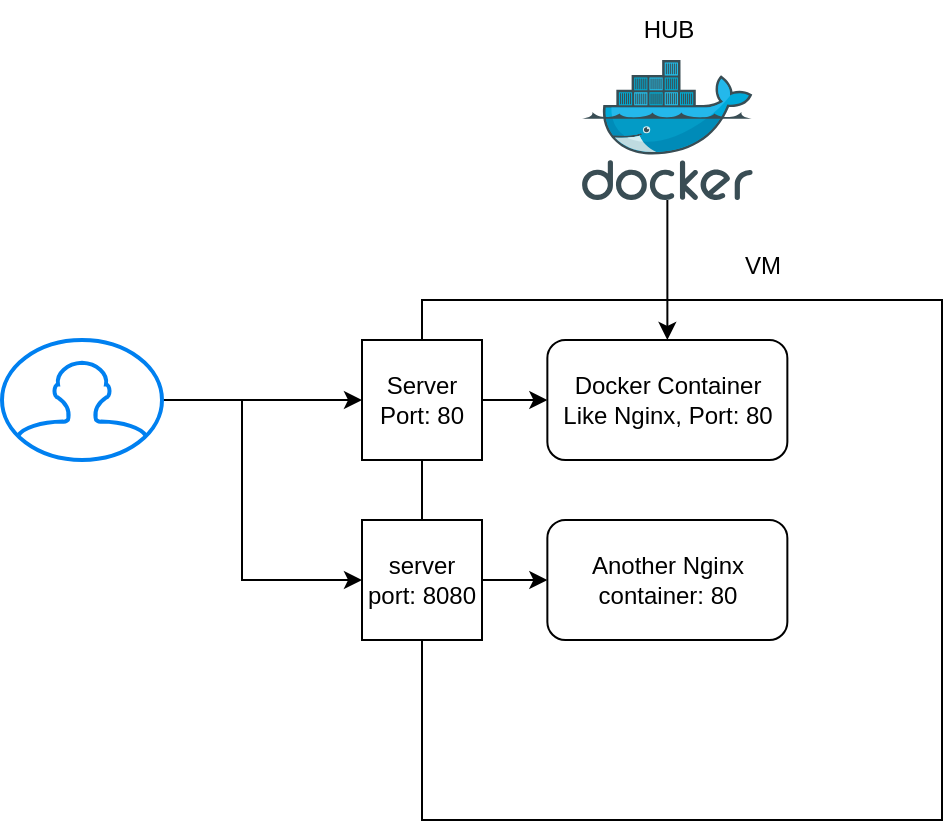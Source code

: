 <mxfile version="26.2.13">
  <diagram name="Page-1" id="T8dOXnx0VX6JwbCkfarl">
    <mxGraphModel dx="927" dy="491" grid="1" gridSize="10" guides="1" tooltips="1" connect="1" arrows="1" fold="1" page="1" pageScale="1" pageWidth="850" pageHeight="1100" math="0" shadow="0">
      <root>
        <mxCell id="0" />
        <mxCell id="1" parent="0" />
        <mxCell id="1gjTNdFsdWmKvrDtKBR6-1" value="" style="whiteSpace=wrap;html=1;aspect=fixed;" vertex="1" parent="1">
          <mxGeometry x="320" y="150" width="260" height="260" as="geometry" />
        </mxCell>
        <mxCell id="1gjTNdFsdWmKvrDtKBR6-2" value="Docker Container&lt;br&gt;Like Nginx, Port: 80" style="rounded=1;whiteSpace=wrap;html=1;" vertex="1" parent="1">
          <mxGeometry x="382.68" y="170" width="120" height="60" as="geometry" />
        </mxCell>
        <mxCell id="1gjTNdFsdWmKvrDtKBR6-9" style="edgeStyle=orthogonalEdgeStyle;rounded=0;orthogonalLoop=1;jettySize=auto;html=1;" edge="1" parent="1" source="1gjTNdFsdWmKvrDtKBR6-4" target="1gjTNdFsdWmKvrDtKBR6-2">
          <mxGeometry relative="1" as="geometry" />
        </mxCell>
        <mxCell id="1gjTNdFsdWmKvrDtKBR6-4" value="" style="image;sketch=0;aspect=fixed;html=1;points=[];align=center;fontSize=12;image=img/lib/mscae/Docker.svg;" vertex="1" parent="1">
          <mxGeometry x="400" y="30" width="85.37" height="70" as="geometry" />
        </mxCell>
        <mxCell id="1gjTNdFsdWmKvrDtKBR6-8" value="VM" style="text;html=1;align=center;verticalAlign=middle;resizable=0;points=[];autosize=1;strokeColor=none;fillColor=none;" vertex="1" parent="1">
          <mxGeometry x="470" y="118" width="40" height="30" as="geometry" />
        </mxCell>
        <mxCell id="1gjTNdFsdWmKvrDtKBR6-10" value="HUB" style="text;html=1;align=center;verticalAlign=middle;resizable=0;points=[];autosize=1;strokeColor=none;fillColor=none;" vertex="1" parent="1">
          <mxGeometry x="417.68" width="50" height="30" as="geometry" />
        </mxCell>
        <mxCell id="1gjTNdFsdWmKvrDtKBR6-14" style="edgeStyle=orthogonalEdgeStyle;rounded=0;orthogonalLoop=1;jettySize=auto;html=1;entryX=0;entryY=0.5;entryDx=0;entryDy=0;" edge="1" parent="1" source="1gjTNdFsdWmKvrDtKBR6-11" target="1gjTNdFsdWmKvrDtKBR6-2">
          <mxGeometry relative="1" as="geometry" />
        </mxCell>
        <mxCell id="1gjTNdFsdWmKvrDtKBR6-11" value="Server Port: 80" style="whiteSpace=wrap;html=1;aspect=fixed;" vertex="1" parent="1">
          <mxGeometry x="290" y="170" width="60" height="60" as="geometry" />
        </mxCell>
        <mxCell id="1gjTNdFsdWmKvrDtKBR6-13" style="edgeStyle=orthogonalEdgeStyle;rounded=0;orthogonalLoop=1;jettySize=auto;html=1;entryX=0;entryY=0.5;entryDx=0;entryDy=0;" edge="1" parent="1" source="1gjTNdFsdWmKvrDtKBR6-12" target="1gjTNdFsdWmKvrDtKBR6-11">
          <mxGeometry relative="1" as="geometry">
            <mxPoint x="290" y="200" as="targetPoint" />
            <Array as="points">
              <mxPoint x="240" y="200" />
              <mxPoint x="240" y="200" />
            </Array>
          </mxGeometry>
        </mxCell>
        <mxCell id="1gjTNdFsdWmKvrDtKBR6-20" style="edgeStyle=orthogonalEdgeStyle;rounded=0;orthogonalLoop=1;jettySize=auto;html=1;entryX=0;entryY=0.5;entryDx=0;entryDy=0;" edge="1" parent="1" source="1gjTNdFsdWmKvrDtKBR6-12" target="1gjTNdFsdWmKvrDtKBR6-17">
          <mxGeometry relative="1" as="geometry">
            <mxPoint x="250" y="290" as="targetPoint" />
            <Array as="points">
              <mxPoint x="230" y="200" />
              <mxPoint x="230" y="290" />
            </Array>
          </mxGeometry>
        </mxCell>
        <mxCell id="1gjTNdFsdWmKvrDtKBR6-12" value="" style="html=1;verticalLabelPosition=bottom;align=center;labelBackgroundColor=#ffffff;verticalAlign=top;strokeWidth=2;strokeColor=#0080F0;shadow=0;dashed=0;shape=mxgraph.ios7.icons.user;" vertex="1" parent="1">
          <mxGeometry x="110" y="170" width="80" height="60" as="geometry" />
        </mxCell>
        <mxCell id="1gjTNdFsdWmKvrDtKBR6-16" value="Another Nginx container: 80" style="rounded=1;whiteSpace=wrap;html=1;" vertex="1" parent="1">
          <mxGeometry x="382.68" y="260" width="120" height="60" as="geometry" />
        </mxCell>
        <mxCell id="1gjTNdFsdWmKvrDtKBR6-22" style="edgeStyle=orthogonalEdgeStyle;rounded=0;orthogonalLoop=1;jettySize=auto;html=1;" edge="1" parent="1" source="1gjTNdFsdWmKvrDtKBR6-17" target="1gjTNdFsdWmKvrDtKBR6-16">
          <mxGeometry relative="1" as="geometry" />
        </mxCell>
        <mxCell id="1gjTNdFsdWmKvrDtKBR6-17" value="server port: 8080" style="whiteSpace=wrap;html=1;aspect=fixed;" vertex="1" parent="1">
          <mxGeometry x="290" y="260" width="60" height="60" as="geometry" />
        </mxCell>
      </root>
    </mxGraphModel>
  </diagram>
</mxfile>
